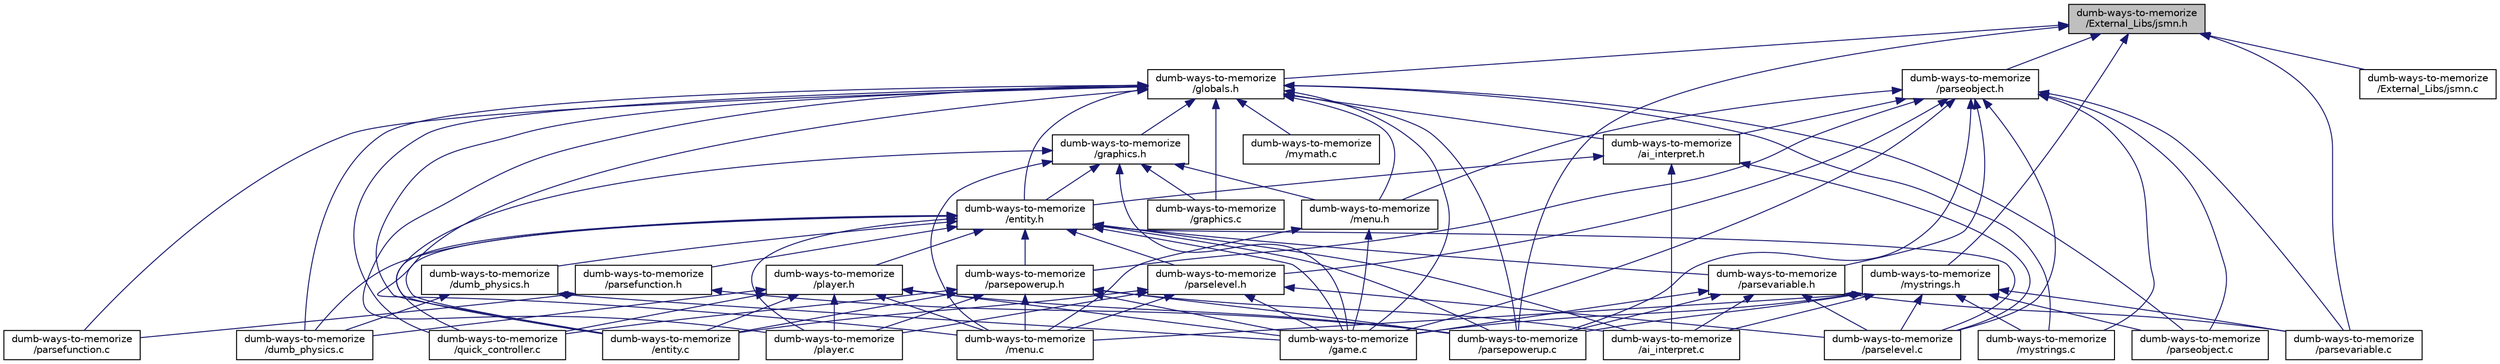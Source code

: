 digraph "dumb-ways-to-memorize/External_Libs/jsmn.h"
{
  edge [fontname="Helvetica",fontsize="10",labelfontname="Helvetica",labelfontsize="10"];
  node [fontname="Helvetica",fontsize="10",shape=record];
  Node1 [label="dumb-ways-to-memorize\l/External_Libs/jsmn.h",height=0.2,width=0.4,color="black", fillcolor="grey75", style="filled", fontcolor="black"];
  Node1 -> Node2 [dir="back",color="midnightblue",fontsize="10",style="solid"];
  Node2 [label="dumb-ways-to-memorize\l/globals.h",height=0.2,width=0.4,color="black", fillcolor="white", style="filled",URL="$globals_8h.html"];
  Node2 -> Node3 [dir="back",color="midnightblue",fontsize="10",style="solid"];
  Node3 [label="dumb-ways-to-memorize\l/ai_interpret.h",height=0.2,width=0.4,color="black", fillcolor="white", style="filled",URL="$ai__interpret_8h.html"];
  Node3 -> Node4 [dir="back",color="midnightblue",fontsize="10",style="solid"];
  Node4 [label="dumb-ways-to-memorize\l/ai_interpret.c",height=0.2,width=0.4,color="black", fillcolor="white", style="filled",URL="$ai__interpret_8c.html"];
  Node3 -> Node5 [dir="back",color="midnightblue",fontsize="10",style="solid"];
  Node5 [label="dumb-ways-to-memorize\l/entity.h",height=0.2,width=0.4,color="black", fillcolor="white", style="filled",URL="$entity_8h.html"];
  Node5 -> Node4 [dir="back",color="midnightblue",fontsize="10",style="solid"];
  Node5 -> Node6 [dir="back",color="midnightblue",fontsize="10",style="solid"];
  Node6 [label="dumb-ways-to-memorize\l/parsevariable.h",height=0.2,width=0.4,color="black", fillcolor="white", style="filled",URL="$parsevariable_8h.html"];
  Node6 -> Node4 [dir="back",color="midnightblue",fontsize="10",style="solid"];
  Node6 -> Node7 [dir="back",color="midnightblue",fontsize="10",style="solid"];
  Node7 [label="dumb-ways-to-memorize\l/game.c",height=0.2,width=0.4,color="black", fillcolor="white", style="filled",URL="$game_8c.html"];
  Node6 -> Node8 [dir="back",color="midnightblue",fontsize="10",style="solid"];
  Node8 [label="dumb-ways-to-memorize\l/parselevel.c",height=0.2,width=0.4,color="black", fillcolor="white", style="filled",URL="$parselevel_8c.html"];
  Node6 -> Node9 [dir="back",color="midnightblue",fontsize="10",style="solid"];
  Node9 [label="dumb-ways-to-memorize\l/parsepowerup.c",height=0.2,width=0.4,color="black", fillcolor="white", style="filled",URL="$parsepowerup_8c.html"];
  Node6 -> Node10 [dir="back",color="midnightblue",fontsize="10",style="solid"];
  Node10 [label="dumb-ways-to-memorize\l/parsevariable.c",height=0.2,width=0.4,color="black", fillcolor="white", style="filled",URL="$parsevariable_8c.html"];
  Node5 -> Node11 [dir="back",color="midnightblue",fontsize="10",style="solid"];
  Node11 [label="dumb-ways-to-memorize\l/parsepowerup.h",height=0.2,width=0.4,color="black", fillcolor="white", style="filled",URL="$parsepowerup_8h.html"];
  Node11 -> Node4 [dir="back",color="midnightblue",fontsize="10",style="solid"];
  Node11 -> Node12 [dir="back",color="midnightblue",fontsize="10",style="solid"];
  Node12 [label="dumb-ways-to-memorize\l/entity.c",height=0.2,width=0.4,color="black", fillcolor="white", style="filled",URL="$entity_8c.html"];
  Node11 -> Node7 [dir="back",color="midnightblue",fontsize="10",style="solid"];
  Node11 -> Node13 [dir="back",color="midnightblue",fontsize="10",style="solid"];
  Node13 [label="dumb-ways-to-memorize\l/menu.c",height=0.2,width=0.4,color="black", fillcolor="white", style="filled",URL="$menu_8c.html"];
  Node11 -> Node9 [dir="back",color="midnightblue",fontsize="10",style="solid"];
  Node11 -> Node14 [dir="back",color="midnightblue",fontsize="10",style="solid"];
  Node14 [label="dumb-ways-to-memorize\l/player.c",height=0.2,width=0.4,color="black", fillcolor="white", style="filled",URL="$player_8c.html"];
  Node11 -> Node15 [dir="back",color="midnightblue",fontsize="10",style="solid"];
  Node15 [label="dumb-ways-to-memorize\l/quick_controller.c",height=0.2,width=0.4,color="black", fillcolor="white", style="filled",URL="$quick__controller_8c.html"];
  Node5 -> Node16 [dir="back",color="midnightblue",fontsize="10",style="solid"];
  Node16 [label="dumb-ways-to-memorize\l/dumb_physics.h",height=0.2,width=0.4,color="black", fillcolor="white", style="filled",URL="$dumb__physics_8h.html"];
  Node16 -> Node17 [dir="back",color="midnightblue",fontsize="10",style="solid"];
  Node17 [label="dumb-ways-to-memorize\l/dumb_physics.c",height=0.2,width=0.4,color="black", fillcolor="white", style="filled",URL="$dumb__physics_8c.html"];
  Node16 -> Node7 [dir="back",color="midnightblue",fontsize="10",style="solid"];
  Node5 -> Node17 [dir="back",color="midnightblue",fontsize="10",style="solid"];
  Node5 -> Node18 [dir="back",color="midnightblue",fontsize="10",style="solid"];
  Node18 [label="dumb-ways-to-memorize\l/player.h",height=0.2,width=0.4,color="black", fillcolor="white", style="filled",URL="$player_8h.html"];
  Node18 -> Node17 [dir="back",color="midnightblue",fontsize="10",style="solid"];
  Node18 -> Node12 [dir="back",color="midnightblue",fontsize="10",style="solid"];
  Node18 -> Node7 [dir="back",color="midnightblue",fontsize="10",style="solid"];
  Node18 -> Node13 [dir="back",color="midnightblue",fontsize="10",style="solid"];
  Node18 -> Node9 [dir="back",color="midnightblue",fontsize="10",style="solid"];
  Node18 -> Node14 [dir="back",color="midnightblue",fontsize="10",style="solid"];
  Node18 -> Node15 [dir="back",color="midnightblue",fontsize="10",style="solid"];
  Node5 -> Node12 [dir="back",color="midnightblue",fontsize="10",style="solid"];
  Node5 -> Node19 [dir="back",color="midnightblue",fontsize="10",style="solid"];
  Node19 [label="dumb-ways-to-memorize\l/parselevel.h",height=0.2,width=0.4,color="black", fillcolor="white", style="filled",URL="$parselevel_8h.html"];
  Node19 -> Node12 [dir="back",color="midnightblue",fontsize="10",style="solid"];
  Node19 -> Node7 [dir="back",color="midnightblue",fontsize="10",style="solid"];
  Node19 -> Node13 [dir="back",color="midnightblue",fontsize="10",style="solid"];
  Node19 -> Node8 [dir="back",color="midnightblue",fontsize="10",style="solid"];
  Node19 -> Node14 [dir="back",color="midnightblue",fontsize="10",style="solid"];
  Node5 -> Node7 [dir="back",color="midnightblue",fontsize="10",style="solid"];
  Node5 -> Node20 [dir="back",color="midnightblue",fontsize="10",style="solid"];
  Node20 [label="dumb-ways-to-memorize\l/parsefunction.h",height=0.2,width=0.4,color="black", fillcolor="white", style="filled",URL="$parsefunction_8h.html"];
  Node20 -> Node21 [dir="back",color="midnightblue",fontsize="10",style="solid"];
  Node21 [label="dumb-ways-to-memorize\l/parsefunction.c",height=0.2,width=0.4,color="black", fillcolor="white", style="filled",URL="$parsefunction_8c.html"];
  Node20 -> Node9 [dir="back",color="midnightblue",fontsize="10",style="solid"];
  Node5 -> Node8 [dir="back",color="midnightblue",fontsize="10",style="solid"];
  Node5 -> Node9 [dir="back",color="midnightblue",fontsize="10",style="solid"];
  Node5 -> Node14 [dir="back",color="midnightblue",fontsize="10",style="solid"];
  Node5 -> Node15 [dir="back",color="midnightblue",fontsize="10",style="solid"];
  Node3 -> Node8 [dir="back",color="midnightblue",fontsize="10",style="solid"];
  Node2 -> Node5 [dir="back",color="midnightblue",fontsize="10",style="solid"];
  Node2 -> Node22 [dir="back",color="midnightblue",fontsize="10",style="solid"];
  Node22 [label="dumb-ways-to-memorize\l/graphics.h",height=0.2,width=0.4,color="black", fillcolor="white", style="filled",URL="$graphics_8h.html"];
  Node22 -> Node5 [dir="back",color="midnightblue",fontsize="10",style="solid"];
  Node22 -> Node12 [dir="back",color="midnightblue",fontsize="10",style="solid"];
  Node22 -> Node7 [dir="back",color="midnightblue",fontsize="10",style="solid"];
  Node22 -> Node23 [dir="back",color="midnightblue",fontsize="10",style="solid"];
  Node23 [label="dumb-ways-to-memorize\l/menu.h",height=0.2,width=0.4,color="black", fillcolor="white", style="filled",URL="$menu_8h.html"];
  Node23 -> Node7 [dir="back",color="midnightblue",fontsize="10",style="solid"];
  Node23 -> Node13 [dir="back",color="midnightblue",fontsize="10",style="solid"];
  Node22 -> Node24 [dir="back",color="midnightblue",fontsize="10",style="solid"];
  Node24 [label="dumb-ways-to-memorize\l/graphics.c",height=0.2,width=0.4,color="black", fillcolor="white", style="filled",URL="$graphics_8c.html"];
  Node22 -> Node13 [dir="back",color="midnightblue",fontsize="10",style="solid"];
  Node2 -> Node17 [dir="back",color="midnightblue",fontsize="10",style="solid"];
  Node2 -> Node12 [dir="back",color="midnightblue",fontsize="10",style="solid"];
  Node2 -> Node7 [dir="back",color="midnightblue",fontsize="10",style="solid"];
  Node2 -> Node23 [dir="back",color="midnightblue",fontsize="10",style="solid"];
  Node2 -> Node24 [dir="back",color="midnightblue",fontsize="10",style="solid"];
  Node2 -> Node13 [dir="back",color="midnightblue",fontsize="10",style="solid"];
  Node2 -> Node25 [dir="back",color="midnightblue",fontsize="10",style="solid"];
  Node25 [label="dumb-ways-to-memorize\l/mymath.c",height=0.2,width=0.4,color="black", fillcolor="white", style="filled",URL="$mymath_8c.html"];
  Node2 -> Node26 [dir="back",color="midnightblue",fontsize="10",style="solid"];
  Node26 [label="dumb-ways-to-memorize\l/mystrings.c",height=0.2,width=0.4,color="black", fillcolor="white", style="filled",URL="$mystrings_8c.html"];
  Node2 -> Node21 [dir="back",color="midnightblue",fontsize="10",style="solid"];
  Node2 -> Node27 [dir="back",color="midnightblue",fontsize="10",style="solid"];
  Node27 [label="dumb-ways-to-memorize\l/parseobject.c",height=0.2,width=0.4,color="black", fillcolor="white", style="filled",URL="$parseobject_8c.html"];
  Node2 -> Node9 [dir="back",color="midnightblue",fontsize="10",style="solid"];
  Node2 -> Node14 [dir="back",color="midnightblue",fontsize="10",style="solid"];
  Node2 -> Node15 [dir="back",color="midnightblue",fontsize="10",style="solid"];
  Node1 -> Node28 [dir="back",color="midnightblue",fontsize="10",style="solid"];
  Node28 [label="dumb-ways-to-memorize\l/parseobject.h",height=0.2,width=0.4,color="black", fillcolor="white", style="filled",URL="$parseobject_8h.html"];
  Node28 -> Node3 [dir="back",color="midnightblue",fontsize="10",style="solid"];
  Node28 -> Node6 [dir="back",color="midnightblue",fontsize="10",style="solid"];
  Node28 -> Node11 [dir="back",color="midnightblue",fontsize="10",style="solid"];
  Node28 -> Node19 [dir="back",color="midnightblue",fontsize="10",style="solid"];
  Node28 -> Node7 [dir="back",color="midnightblue",fontsize="10",style="solid"];
  Node28 -> Node23 [dir="back",color="midnightblue",fontsize="10",style="solid"];
  Node28 -> Node26 [dir="back",color="midnightblue",fontsize="10",style="solid"];
  Node28 -> Node8 [dir="back",color="midnightblue",fontsize="10",style="solid"];
  Node28 -> Node27 [dir="back",color="midnightblue",fontsize="10",style="solid"];
  Node28 -> Node9 [dir="back",color="midnightblue",fontsize="10",style="solid"];
  Node28 -> Node10 [dir="back",color="midnightblue",fontsize="10",style="solid"];
  Node1 -> Node29 [dir="back",color="midnightblue",fontsize="10",style="solid"];
  Node29 [label="dumb-ways-to-memorize\l/mystrings.h",height=0.2,width=0.4,color="black", fillcolor="white", style="filled",URL="$mystrings_8h.html"];
  Node29 -> Node4 [dir="back",color="midnightblue",fontsize="10",style="solid"];
  Node29 -> Node7 [dir="back",color="midnightblue",fontsize="10",style="solid"];
  Node29 -> Node13 [dir="back",color="midnightblue",fontsize="10",style="solid"];
  Node29 -> Node26 [dir="back",color="midnightblue",fontsize="10",style="solid"];
  Node29 -> Node8 [dir="back",color="midnightblue",fontsize="10",style="solid"];
  Node29 -> Node27 [dir="back",color="midnightblue",fontsize="10",style="solid"];
  Node29 -> Node9 [dir="back",color="midnightblue",fontsize="10",style="solid"];
  Node29 -> Node10 [dir="back",color="midnightblue",fontsize="10",style="solid"];
  Node1 -> Node30 [dir="back",color="midnightblue",fontsize="10",style="solid"];
  Node30 [label="dumb-ways-to-memorize\l/External_Libs/jsmn.c",height=0.2,width=0.4,color="black", fillcolor="white", style="filled",URL="$jsmn_8c.html"];
  Node1 -> Node9 [dir="back",color="midnightblue",fontsize="10",style="solid"];
  Node1 -> Node10 [dir="back",color="midnightblue",fontsize="10",style="solid"];
}
